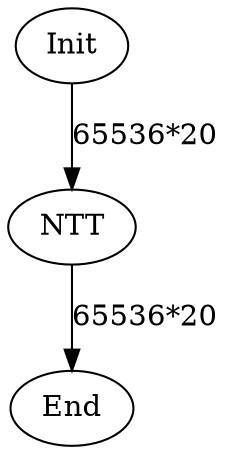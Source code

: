 digraph G {
Init[label="Init"];
NTT0[label="NTT"];
End[label="End"];
Init->NTT0[label="65536*20"];
NTT0->End[label="65536*20"];
}
